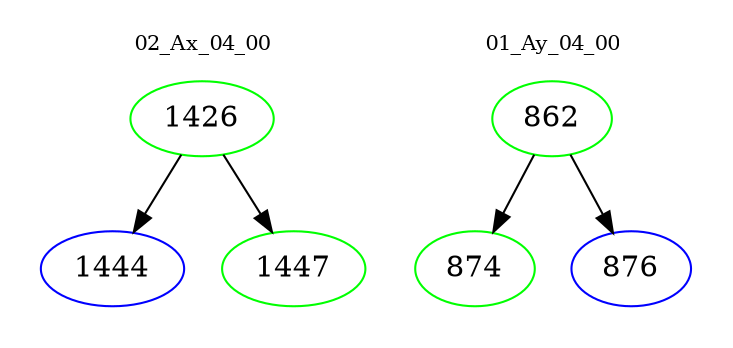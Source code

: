 digraph{
subgraph cluster_0 {
color = white
label = "02_Ax_04_00";
fontsize=10;
T0_1426 [label="1426", color="green"]
T0_1426 -> T0_1444 [color="black"]
T0_1444 [label="1444", color="blue"]
T0_1426 -> T0_1447 [color="black"]
T0_1447 [label="1447", color="green"]
}
subgraph cluster_1 {
color = white
label = "01_Ay_04_00";
fontsize=10;
T1_862 [label="862", color="green"]
T1_862 -> T1_874 [color="black"]
T1_874 [label="874", color="green"]
T1_862 -> T1_876 [color="black"]
T1_876 [label="876", color="blue"]
}
}
